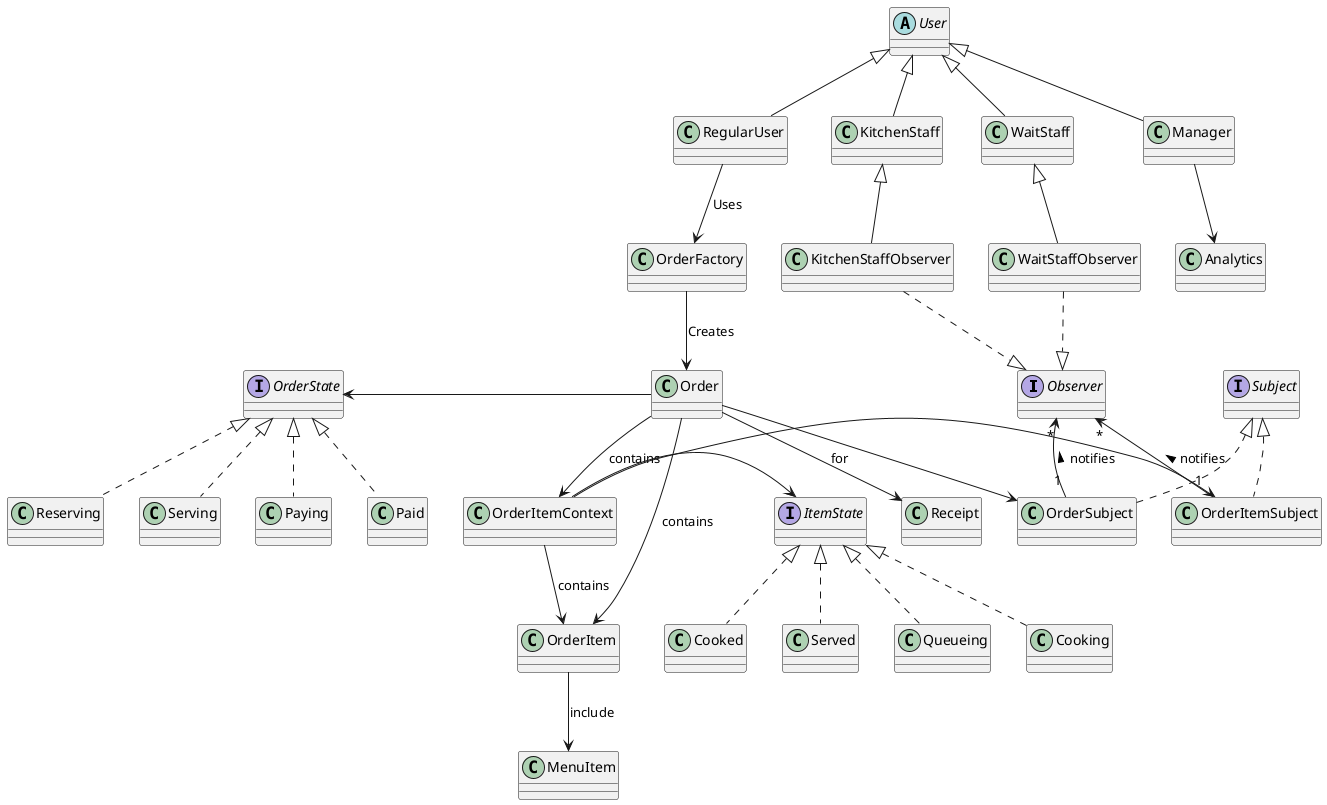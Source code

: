 @startuml
' Define interfaces for the Observer pattern
interface Observer {
}

interface Subject {
}

' Define concrete classes for the Observer pattern
class WaitStaffObserver {
}

class KitchenStaffObserver {
}

class OrderSubject implements Subject {
}

class OrderItemSubject implements Subject {
}

' Define interfaces and classes for the State pattern for MenuItems
interface ItemState {
}

class Queueing implements ItemState {
}

class Cooking implements ItemState {
}

class Cooked implements ItemState {
}

class Served implements ItemState {
}

class OrderItemContext {
}

class MenuItem {
}

' Define user roles
abstract User {
}

class KitchenStaff {
}

class WaitStaff {
}

class Manager {
}

class RegularUser {
}

' Define Singleton for Analytics
class Analytics {
}

class OrderFactory {
}

interface OrderState {
}

class Reserving implements OrderState {
}

class Serving implements OrderState {
}

class Paying implements OrderState {
}

class Paid implements OrderState {
}

' Composite pattern relations for user
User <|-- WaitStaff
User <|-- KitchenStaff
User <|-- Manager
User <|-- RegularUser

Analytics <-up- Manager

' Link WaitStaff to creating OrderItem
RegularUser -down-> OrderFactory : Uses

OrderFactory -down-> Order : Creates

Order -down-> OrderItemContext : contains

' Link users to Observer roles
WaitStaffObserver -up-|> WaitStaff
KitchenStaffObserver -up-|> KitchenStaff
WaitStaffObserver .down.|> Observer
KitchenStaffObserver .down.|> Observer

' Link Subject to Observers explicitly
OrderSubject "1" -up-> "*" Observer : notifies >
OrderItemSubject "1" -up-> "*" Observer : notifies >

' Connect the menu items to the order and states
OrderItemContext -left-> ItemState
OrderItemContext -right-> OrderItemSubject
OrderItemContext --> OrderItem: contains

OrderItem -down-> MenuItem : include

Order --> OrderItem : contains

Order -right-> OrderSubject


Order -left-> OrderState

Order -down-> Receipt : for

@enduml

